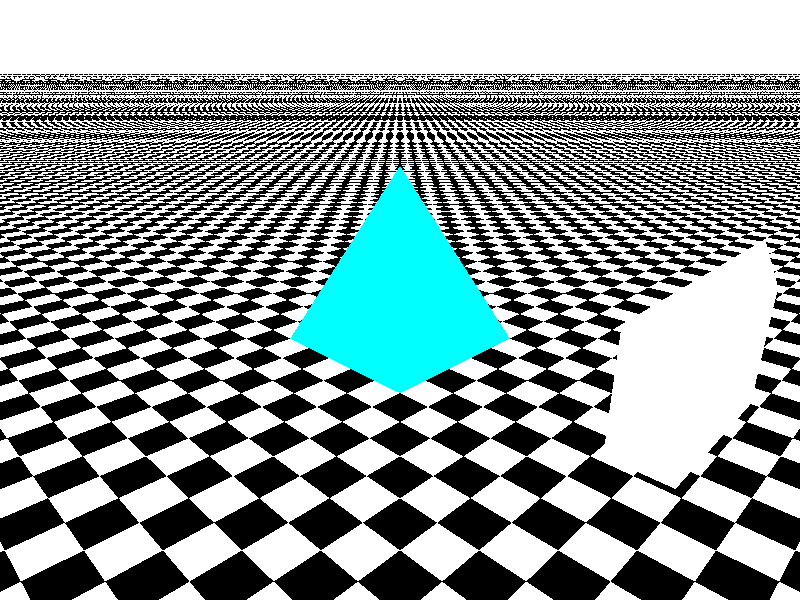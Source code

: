 //==========================================================

// 3D-Baukasten Version 1.3 (c) 2002 H.Kleber 

// POV 2 Datei Datum: 05.02.2002 Zeit: 22:20:57

//==========================================================

#include "colors.inc"
#include "textures.inc"
#include "shapes.inc"


// Standardeinstellungen: 

background {color White}

camera {location <15,8,-15> look_at <0,0,0>}

light_source {<5,10,-20> color White}


 plane {<0,1,0> 0 translate <0,0,0> pigment {checker color White color Black} finish {ambient 0.3}}

//plane {<1,0,0> 0 pigment {color White} finish {ambient 0.3}}

//plane {<0,0,1> 0 pigment {color White} finish {ambient 0.3}}

// Objekt: 1 Pyramide       

prism { conic_sweep linear_spline 1,0,5, <1,1>,  <0,1> , <0,0> , <1,0>,  <1,1> scale <5,5,5> rotate <180,0,0> translate <0,5,0>  pigment { color red 0 green 1 blue 1 }}


// Objekt: Prisma 

prism { linear_sweep linear_spline 1,0,5, <1,1>,  <0,1> , <0,-1> , <1,0>, <1,1> scale <1,2,3> rotate <180,0,0> translate <12,5,-5>  pigment { color red 1 green 1 blue 1 }}